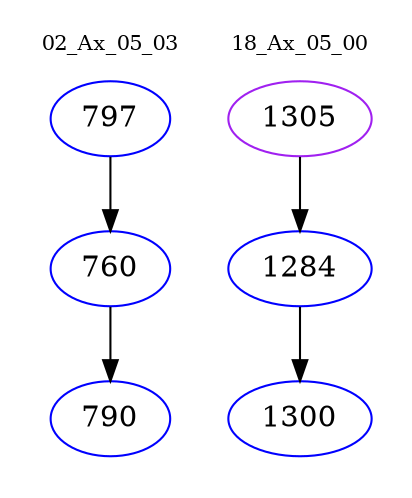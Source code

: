 digraph{
subgraph cluster_0 {
color = white
label = "02_Ax_05_03";
fontsize=10;
T0_797 [label="797", color="blue"]
T0_797 -> T0_760 [color="black"]
T0_760 [label="760", color="blue"]
T0_760 -> T0_790 [color="black"]
T0_790 [label="790", color="blue"]
}
subgraph cluster_1 {
color = white
label = "18_Ax_05_00";
fontsize=10;
T1_1305 [label="1305", color="purple"]
T1_1305 -> T1_1284 [color="black"]
T1_1284 [label="1284", color="blue"]
T1_1284 -> T1_1300 [color="black"]
T1_1300 [label="1300", color="blue"]
}
}
